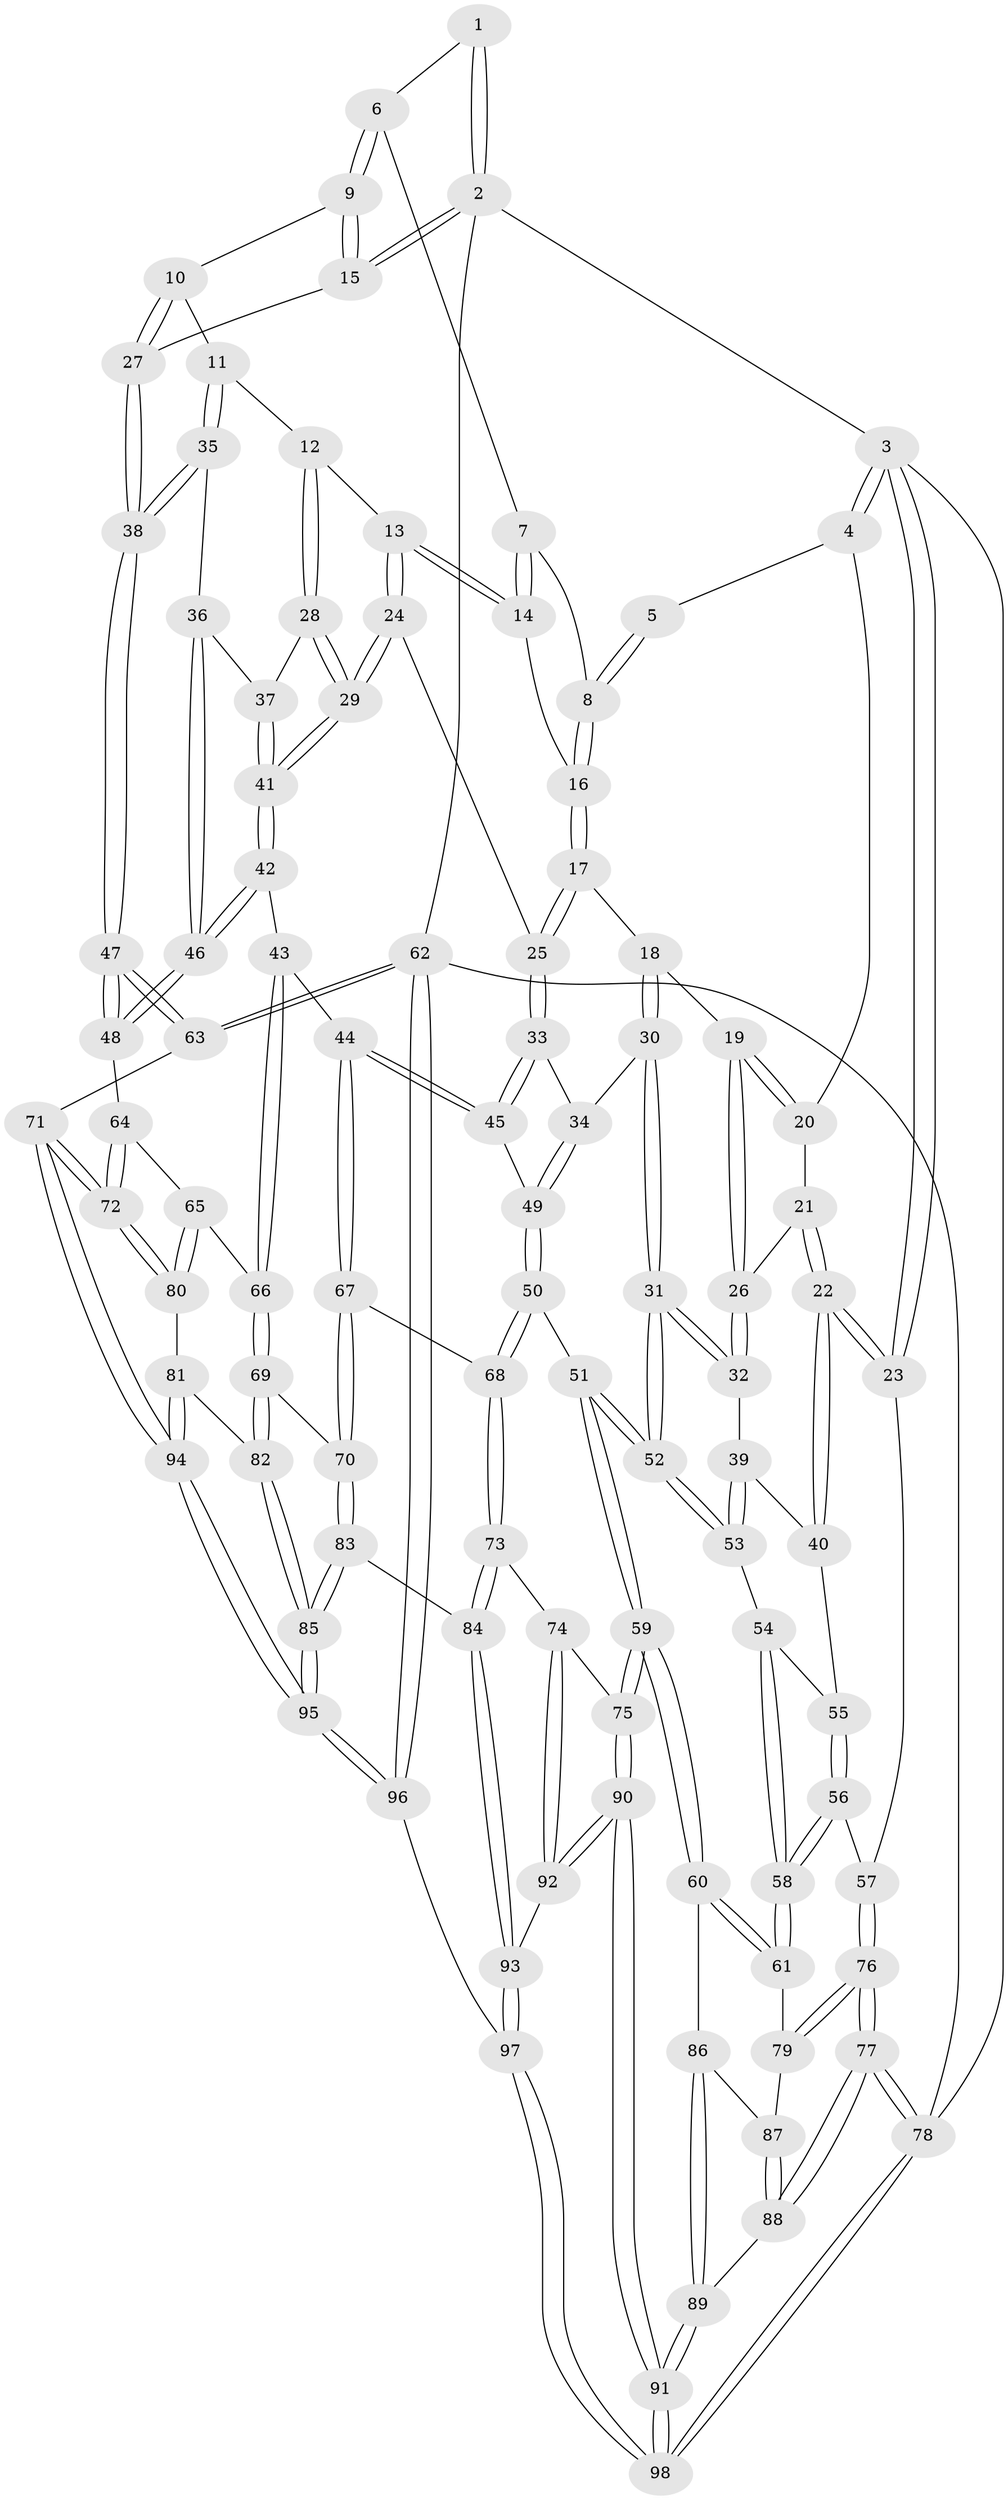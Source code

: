 // coarse degree distribution, {4: 0.4406779661016949, 6: 0.11864406779661017, 3: 0.11864406779661017, 5: 0.3220338983050847}
// Generated by graph-tools (version 1.1) at 2025/42/03/06/25 10:42:34]
// undirected, 98 vertices, 242 edges
graph export_dot {
graph [start="1"]
  node [color=gray90,style=filled];
  1 [pos="+0.6923183683650461+0"];
  2 [pos="+1+0"];
  3 [pos="+0+0"];
  4 [pos="+0.23533871506142584+0"];
  5 [pos="+0.6625807346750674+0"];
  6 [pos="+0.8311924113075722+0.08853133101041162"];
  7 [pos="+0.8254619891413355+0.09173581045020616"];
  8 [pos="+0.6493305695239535+0.08185447288391044"];
  9 [pos="+0.8845457538591053+0.10523235126792739"];
  10 [pos="+0.8855162861519449+0.2074711043150374"];
  11 [pos="+0.8594690812809531+0.24498798193808335"];
  12 [pos="+0.7978595667767555+0.24157552012819727"];
  13 [pos="+0.7645157416922511+0.22478444592429103"];
  14 [pos="+0.7457263083812384+0.184502909888444"];
  15 [pos="+1+0"];
  16 [pos="+0.6467051536347408+0.0943149785586694"];
  17 [pos="+0.5342240948325322+0.19661717056343556"];
  18 [pos="+0.4494755181378711+0.19118371115422506"];
  19 [pos="+0.4257002936235897+0.1721467144586169"];
  20 [pos="+0.23897959212594036+0"];
  21 [pos="+0.1738932706488533+0.1710675011979508"];
  22 [pos="+0+0.3144671301815158"];
  23 [pos="+0+0.3018513634098302"];
  24 [pos="+0.6226979591604023+0.3167272691526314"];
  25 [pos="+0.6211835385094899+0.3164552092872694"];
  26 [pos="+0.2364050454359677+0.2859475851825104"];
  27 [pos="+1+0.15406203811767918"];
  28 [pos="+0.7709002333618451+0.3238634826570066"];
  29 [pos="+0.7074928987632524+0.39034017661311016"];
  30 [pos="+0.4093136888242874+0.37960579015597556"];
  31 [pos="+0.35835552607178295+0.42440350416402517"];
  32 [pos="+0.22717506183940592+0.3461550770952507"];
  33 [pos="+0.5546417350520528+0.4041235216933544"];
  34 [pos="+0.5307115563824936+0.40600875913960605"];
  35 [pos="+0.9193199570449706+0.35577761797937474"];
  36 [pos="+0.9133119985367737+0.3633799234596797"];
  37 [pos="+0.8330121542561226+0.3844995277687337"];
  38 [pos="+1+0.3558736499038748"];
  39 [pos="+0.14564405598540855+0.38608030451992775"];
  40 [pos="+0.04222146633240028+0.3607964597401454"];
  41 [pos="+0.7333907634853231+0.44677420694138686"];
  42 [pos="+0.7322682495463136+0.46661493928854403"];
  43 [pos="+0.6989892466911346+0.5057837377962154"];
  44 [pos="+0.633863228219142+0.5390632477615773"];
  45 [pos="+0.6063323995056438+0.5156993681158504"];
  46 [pos="+0.8863667401218832+0.5295190954287505"];
  47 [pos="+1+0.4757276706987432"];
  48 [pos="+0.8867092700115209+0.5301525695774357"];
  49 [pos="+0.4802286185298811+0.5205790984614608"];
  50 [pos="+0.4065756349618369+0.5537669972910759"];
  51 [pos="+0.37089122111365824+0.5398290483282342"];
  52 [pos="+0.3591382220115249+0.506861638860076"];
  53 [pos="+0.1645333042876497+0.5085537998799364"];
  54 [pos="+0.159959770777942+0.5198158884172673"];
  55 [pos="+0.06482324444131946+0.4959622468994546"];
  56 [pos="+0.039073916699722155+0.5499073591333613"];
  57 [pos="+0+0.4513745346317086"];
  58 [pos="+0.13227245669765866+0.6314106104415844"];
  59 [pos="+0.242462450698363+0.7140484533685204"];
  60 [pos="+0.21710550618873653+0.7113494678815104"];
  61 [pos="+0.1327416084668029+0.6339091841119019"];
  62 [pos="+1+1"];
  63 [pos="+1+0.7736586804722624"];
  64 [pos="+0.883571870914736+0.5682603390701523"];
  65 [pos="+0.8359628353924259+0.6370044698795806"];
  66 [pos="+0.8007107916760582+0.6415122055426591"];
  67 [pos="+0.6253150255654991+0.5758821060279402"];
  68 [pos="+0.4878174024024593+0.6420374321384567"];
  69 [pos="+0.7145591359162901+0.7001511522809598"];
  70 [pos="+0.6734807621454052+0.6893801585512327"];
  71 [pos="+1+0.7753789284167104"];
  72 [pos="+1+0.7638741710828648"];
  73 [pos="+0.49185820348294257+0.7712580012079239"];
  74 [pos="+0.41531603723865584+0.7781425706058311"];
  75 [pos="+0.260390428756135+0.731762427035869"];
  76 [pos="+0+0.7486179781301631"];
  77 [pos="+0+0.8298289920330638"];
  78 [pos="+0+1"];
  79 [pos="+0+0.7036735249234266"];
  80 [pos="+0.9006621668107824+0.7466702328190304"];
  81 [pos="+0.8199738006775743+0.8244836392804737"];
  82 [pos="+0.7354189633195474+0.7447235868034003"];
  83 [pos="+0.5430060356272142+0.7942184946344839"];
  84 [pos="+0.5162610550356105+0.7887306894995271"];
  85 [pos="+0.6379759932178778+0.8997490204870616"];
  86 [pos="+0.17385639627746233+0.7596483742997728"];
  87 [pos="+0.10327794221146012+0.7797415863269265"];
  88 [pos="+0.012673962127430074+0.8328077755862834"];
  89 [pos="+0.12659181879786313+0.9026474123454578"];
  90 [pos="+0.2810405025807227+0.9482302320508085"];
  91 [pos="+0.16933022895891442+1"];
  92 [pos="+0.3691487914961313+0.9087834376128643"];
  93 [pos="+0.4570092890131397+0.9438738888858583"];
  94 [pos="+0.7996350352491772+1"];
  95 [pos="+0.7417864672591094+1"];
  96 [pos="+0.7245984902406202+1"];
  97 [pos="+0.5255662476727384+1"];
  98 [pos="+0.14754522195323586+1"];
  1 -- 2;
  1 -- 2;
  1 -- 6;
  2 -- 3;
  2 -- 15;
  2 -- 15;
  2 -- 62;
  3 -- 4;
  3 -- 4;
  3 -- 23;
  3 -- 23;
  3 -- 78;
  4 -- 5;
  4 -- 20;
  5 -- 8;
  5 -- 8;
  6 -- 7;
  6 -- 9;
  6 -- 9;
  7 -- 8;
  7 -- 14;
  7 -- 14;
  8 -- 16;
  8 -- 16;
  9 -- 10;
  9 -- 15;
  9 -- 15;
  10 -- 11;
  10 -- 27;
  10 -- 27;
  11 -- 12;
  11 -- 35;
  11 -- 35;
  12 -- 13;
  12 -- 28;
  12 -- 28;
  13 -- 14;
  13 -- 14;
  13 -- 24;
  13 -- 24;
  14 -- 16;
  15 -- 27;
  16 -- 17;
  16 -- 17;
  17 -- 18;
  17 -- 25;
  17 -- 25;
  18 -- 19;
  18 -- 30;
  18 -- 30;
  19 -- 20;
  19 -- 20;
  19 -- 26;
  19 -- 26;
  20 -- 21;
  21 -- 22;
  21 -- 22;
  21 -- 26;
  22 -- 23;
  22 -- 23;
  22 -- 40;
  22 -- 40;
  23 -- 57;
  24 -- 25;
  24 -- 29;
  24 -- 29;
  25 -- 33;
  25 -- 33;
  26 -- 32;
  26 -- 32;
  27 -- 38;
  27 -- 38;
  28 -- 29;
  28 -- 29;
  28 -- 37;
  29 -- 41;
  29 -- 41;
  30 -- 31;
  30 -- 31;
  30 -- 34;
  31 -- 32;
  31 -- 32;
  31 -- 52;
  31 -- 52;
  32 -- 39;
  33 -- 34;
  33 -- 45;
  33 -- 45;
  34 -- 49;
  34 -- 49;
  35 -- 36;
  35 -- 38;
  35 -- 38;
  36 -- 37;
  36 -- 46;
  36 -- 46;
  37 -- 41;
  37 -- 41;
  38 -- 47;
  38 -- 47;
  39 -- 40;
  39 -- 53;
  39 -- 53;
  40 -- 55;
  41 -- 42;
  41 -- 42;
  42 -- 43;
  42 -- 46;
  42 -- 46;
  43 -- 44;
  43 -- 66;
  43 -- 66;
  44 -- 45;
  44 -- 45;
  44 -- 67;
  44 -- 67;
  45 -- 49;
  46 -- 48;
  46 -- 48;
  47 -- 48;
  47 -- 48;
  47 -- 63;
  47 -- 63;
  48 -- 64;
  49 -- 50;
  49 -- 50;
  50 -- 51;
  50 -- 68;
  50 -- 68;
  51 -- 52;
  51 -- 52;
  51 -- 59;
  51 -- 59;
  52 -- 53;
  52 -- 53;
  53 -- 54;
  54 -- 55;
  54 -- 58;
  54 -- 58;
  55 -- 56;
  55 -- 56;
  56 -- 57;
  56 -- 58;
  56 -- 58;
  57 -- 76;
  57 -- 76;
  58 -- 61;
  58 -- 61;
  59 -- 60;
  59 -- 60;
  59 -- 75;
  59 -- 75;
  60 -- 61;
  60 -- 61;
  60 -- 86;
  61 -- 79;
  62 -- 63;
  62 -- 63;
  62 -- 96;
  62 -- 96;
  62 -- 78;
  63 -- 71;
  64 -- 65;
  64 -- 72;
  64 -- 72;
  65 -- 66;
  65 -- 80;
  65 -- 80;
  66 -- 69;
  66 -- 69;
  67 -- 68;
  67 -- 70;
  67 -- 70;
  68 -- 73;
  68 -- 73;
  69 -- 70;
  69 -- 82;
  69 -- 82;
  70 -- 83;
  70 -- 83;
  71 -- 72;
  71 -- 72;
  71 -- 94;
  71 -- 94;
  72 -- 80;
  72 -- 80;
  73 -- 74;
  73 -- 84;
  73 -- 84;
  74 -- 75;
  74 -- 92;
  74 -- 92;
  75 -- 90;
  75 -- 90;
  76 -- 77;
  76 -- 77;
  76 -- 79;
  76 -- 79;
  77 -- 78;
  77 -- 78;
  77 -- 88;
  77 -- 88;
  78 -- 98;
  78 -- 98;
  79 -- 87;
  80 -- 81;
  81 -- 82;
  81 -- 94;
  81 -- 94;
  82 -- 85;
  82 -- 85;
  83 -- 84;
  83 -- 85;
  83 -- 85;
  84 -- 93;
  84 -- 93;
  85 -- 95;
  85 -- 95;
  86 -- 87;
  86 -- 89;
  86 -- 89;
  87 -- 88;
  87 -- 88;
  88 -- 89;
  89 -- 91;
  89 -- 91;
  90 -- 91;
  90 -- 91;
  90 -- 92;
  90 -- 92;
  91 -- 98;
  91 -- 98;
  92 -- 93;
  93 -- 97;
  93 -- 97;
  94 -- 95;
  94 -- 95;
  95 -- 96;
  95 -- 96;
  96 -- 97;
  97 -- 98;
  97 -- 98;
}
